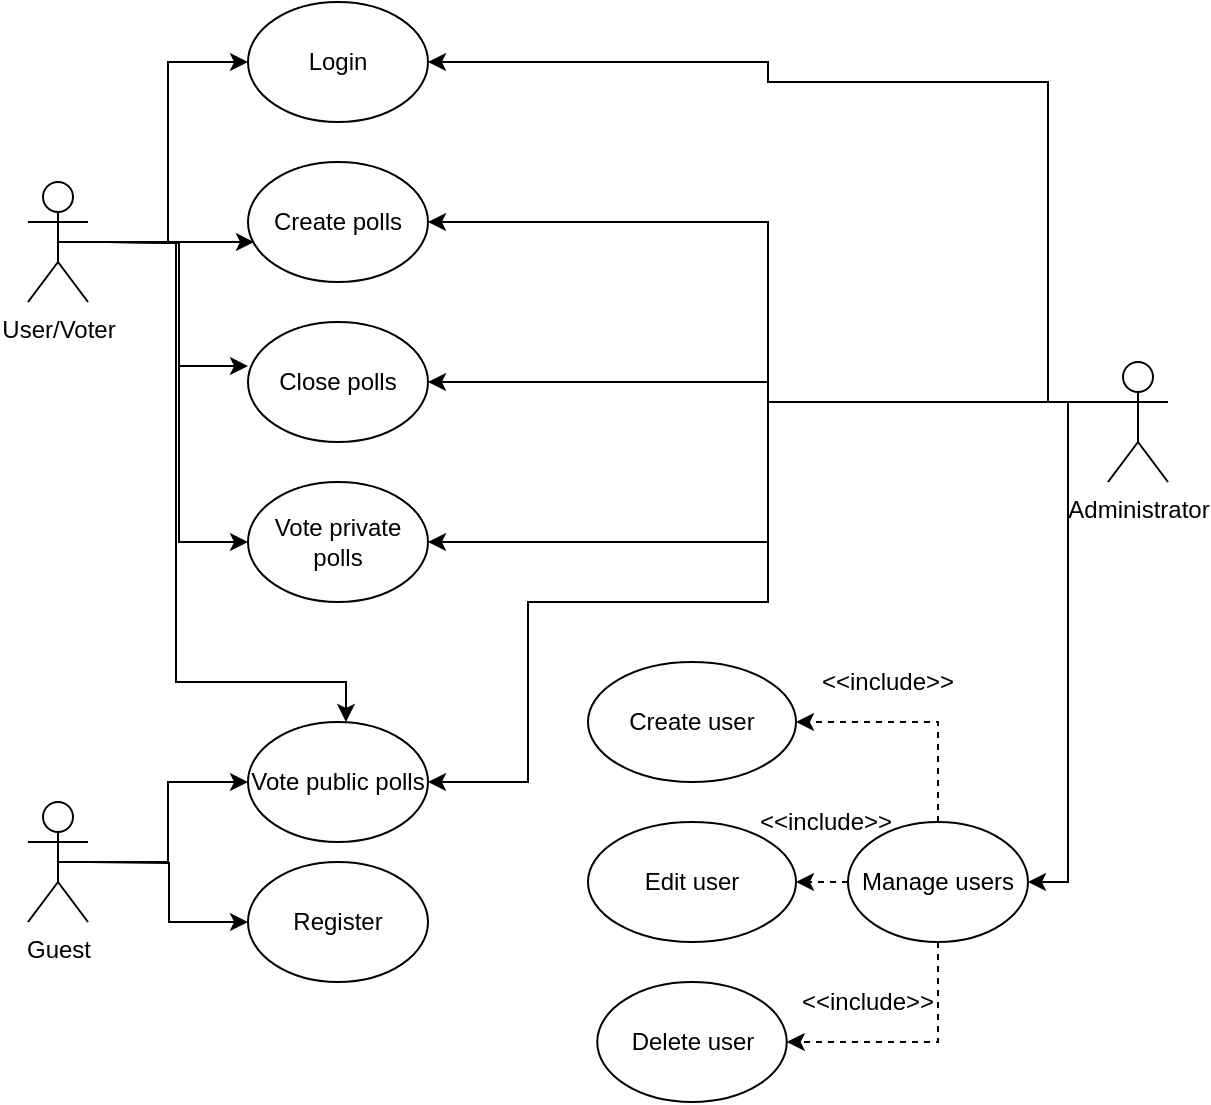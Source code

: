 <mxfile version="13.6.9" type="google"><diagram id="-ZjtS6gjc1SuAes6MkAO" name="Page-1"><mxGraphModel dx="946" dy="590" grid="1" gridSize="10" guides="1" tooltips="1" connect="1" arrows="1" fold="1" page="1" pageScale="1" pageWidth="827" pageHeight="1169" math="0" shadow="0"><root><mxCell id="0"/><mxCell id="1" parent="0"/><mxCell id="IsQ_zeZgU_FJPywSF7nE-23" style="edgeStyle=orthogonalEdgeStyle;rounded=0;orthogonalLoop=1;jettySize=auto;html=1;entryX=0;entryY=0.5;entryDx=0;entryDy=0;" parent="1" target="IsQ_zeZgU_FJPywSF7nE-4" edge="1"><mxGeometry relative="1" as="geometry"><mxPoint x="220" y="140" as="sourcePoint"/><Array as="points"><mxPoint x="220" y="140"/><mxPoint x="260" y="140"/><mxPoint x="260" y="50"/></Array></mxGeometry></mxCell><mxCell id="IsQ_zeZgU_FJPywSF7nE-24" style="edgeStyle=orthogonalEdgeStyle;rounded=0;orthogonalLoop=1;jettySize=auto;html=1;exitX=0.5;exitY=0.5;exitDx=0;exitDy=0;exitPerimeter=0;entryX=0.033;entryY=0.667;entryDx=0;entryDy=0;entryPerimeter=0;" parent="1" source="IsQ_zeZgU_FJPywSF7nE-1" target="IsQ_zeZgU_FJPywSF7nE-5" edge="1"><mxGeometry relative="1" as="geometry"/></mxCell><mxCell id="IsQ_zeZgU_FJPywSF7nE-25" style="edgeStyle=orthogonalEdgeStyle;rounded=0;orthogonalLoop=1;jettySize=auto;html=1;entryX=0;entryY=0.367;entryDx=0;entryDy=0;entryPerimeter=0;" parent="1" target="IsQ_zeZgU_FJPywSF7nE-8" edge="1"><mxGeometry relative="1" as="geometry"><mxPoint x="230" y="140" as="sourcePoint"/></mxGeometry></mxCell><mxCell id="IsQ_zeZgU_FJPywSF7nE-26" style="edgeStyle=orthogonalEdgeStyle;rounded=0;orthogonalLoop=1;jettySize=auto;html=1;entryX=0;entryY=0.5;entryDx=0;entryDy=0;" parent="1" target="IsQ_zeZgU_FJPywSF7nE-11" edge="1"><mxGeometry relative="1" as="geometry"><mxPoint x="230" y="140" as="sourcePoint"/></mxGeometry></mxCell><mxCell id="IsQ_zeZgU_FJPywSF7nE-34" style="edgeStyle=orthogonalEdgeStyle;rounded=0;orthogonalLoop=1;jettySize=auto;html=1;exitX=0.5;exitY=0.5;exitDx=0;exitDy=0;exitPerimeter=0;entryX=0.5;entryY=0;entryDx=0;entryDy=0;" parent="1" edge="1"><mxGeometry relative="1" as="geometry"><mxPoint x="209" y="140" as="sourcePoint"/><mxPoint x="349" y="380" as="targetPoint"/><Array as="points"><mxPoint x="264" y="140"/><mxPoint x="264" y="360"/><mxPoint x="349" y="360"/></Array></mxGeometry></mxCell><mxCell id="IsQ_zeZgU_FJPywSF7nE-1" value="User/Voter" style="shape=umlActor;verticalLabelPosition=bottom;verticalAlign=top;html=1;outlineConnect=0;" parent="1" vertex="1"><mxGeometry x="190" y="110" width="30" height="60" as="geometry"/></mxCell><mxCell id="IsQ_zeZgU_FJPywSF7nE-17" style="edgeStyle=orthogonalEdgeStyle;rounded=0;orthogonalLoop=1;jettySize=auto;html=1;exitX=0;exitY=0.333;exitDx=0;exitDy=0;exitPerimeter=0;entryX=1;entryY=0.5;entryDx=0;entryDy=0;" parent="1" source="IsQ_zeZgU_FJPywSF7nE-2" target="IsQ_zeZgU_FJPywSF7nE-12" edge="1"><mxGeometry relative="1" as="geometry"/></mxCell><mxCell id="IsQ_zeZgU_FJPywSF7nE-29" style="edgeStyle=orthogonalEdgeStyle;rounded=0;orthogonalLoop=1;jettySize=auto;html=1;entryX=1;entryY=0.5;entryDx=0;entryDy=0;" parent="1" target="IsQ_zeZgU_FJPywSF7nE-4" edge="1"><mxGeometry relative="1" as="geometry"><mxPoint x="720" y="220" as="sourcePoint"/><Array as="points"><mxPoint x="720" y="220"/><mxPoint x="700" y="220"/><mxPoint x="700" y="60"/><mxPoint x="560" y="60"/><mxPoint x="560" y="50"/></Array></mxGeometry></mxCell><mxCell id="IsQ_zeZgU_FJPywSF7nE-31" style="edgeStyle=orthogonalEdgeStyle;rounded=0;orthogonalLoop=1;jettySize=auto;html=1;exitX=0;exitY=0.333;exitDx=0;exitDy=0;exitPerimeter=0;entryX=1;entryY=0.5;entryDx=0;entryDy=0;" parent="1" source="IsQ_zeZgU_FJPywSF7nE-2" target="IsQ_zeZgU_FJPywSF7nE-5" edge="1"><mxGeometry relative="1" as="geometry"/></mxCell><mxCell id="IsQ_zeZgU_FJPywSF7nE-32" style="edgeStyle=orthogonalEdgeStyle;rounded=0;orthogonalLoop=1;jettySize=auto;html=1;exitX=0;exitY=0.333;exitDx=0;exitDy=0;exitPerimeter=0;entryX=1;entryY=0.5;entryDx=0;entryDy=0;" parent="1" source="IsQ_zeZgU_FJPywSF7nE-2" target="IsQ_zeZgU_FJPywSF7nE-8" edge="1"><mxGeometry relative="1" as="geometry"/></mxCell><mxCell id="IsQ_zeZgU_FJPywSF7nE-33" style="edgeStyle=orthogonalEdgeStyle;rounded=0;orthogonalLoop=1;jettySize=auto;html=1;exitX=0;exitY=0.333;exitDx=0;exitDy=0;exitPerimeter=0;entryX=1;entryY=0.5;entryDx=0;entryDy=0;" parent="1" source="IsQ_zeZgU_FJPywSF7nE-2" target="IsQ_zeZgU_FJPywSF7nE-11" edge="1"><mxGeometry relative="1" as="geometry"/></mxCell><mxCell id="IsQ_zeZgU_FJPywSF7nE-35" style="edgeStyle=orthogonalEdgeStyle;rounded=0;orthogonalLoop=1;jettySize=auto;html=1;exitX=0;exitY=0.333;exitDx=0;exitDy=0;exitPerimeter=0;entryX=1;entryY=0.5;entryDx=0;entryDy=0;" parent="1" source="IsQ_zeZgU_FJPywSF7nE-2" target="IsQ_zeZgU_FJPywSF7nE-9" edge="1"><mxGeometry relative="1" as="geometry"><Array as="points"><mxPoint x="560" y="220"/><mxPoint x="560" y="320"/><mxPoint x="440" y="320"/><mxPoint x="440" y="410"/></Array></mxGeometry></mxCell><mxCell id="IsQ_zeZgU_FJPywSF7nE-2" value="Administrator&lt;br&gt;" style="shape=umlActor;verticalLabelPosition=bottom;verticalAlign=top;html=1;outlineConnect=0;" parent="1" vertex="1"><mxGeometry x="730" y="200" width="30" height="60" as="geometry"/></mxCell><mxCell id="IsQ_zeZgU_FJPywSF7nE-27" style="edgeStyle=orthogonalEdgeStyle;rounded=0;orthogonalLoop=1;jettySize=auto;html=1;" parent="1" target="IsQ_zeZgU_FJPywSF7nE-6" edge="1"><mxGeometry relative="1" as="geometry"><mxPoint x="220" y="450" as="sourcePoint"/></mxGeometry></mxCell><mxCell id="IsQ_zeZgU_FJPywSF7nE-28" style="edgeStyle=orthogonalEdgeStyle;rounded=0;orthogonalLoop=1;jettySize=auto;html=1;exitX=0.5;exitY=0.5;exitDx=0;exitDy=0;exitPerimeter=0;" parent="1" source="IsQ_zeZgU_FJPywSF7nE-3" target="IsQ_zeZgU_FJPywSF7nE-9" edge="1"><mxGeometry relative="1" as="geometry"/></mxCell><mxCell id="IsQ_zeZgU_FJPywSF7nE-3" value="Guest&lt;br&gt;" style="shape=umlActor;verticalLabelPosition=bottom;verticalAlign=top;html=1;outlineConnect=0;" parent="1" vertex="1"><mxGeometry x="190" y="420" width="30" height="60" as="geometry"/></mxCell><mxCell id="IsQ_zeZgU_FJPywSF7nE-4" value="Login" style="ellipse;whiteSpace=wrap;html=1;" parent="1" vertex="1"><mxGeometry x="300" y="20" width="90" height="60" as="geometry"/></mxCell><mxCell id="IsQ_zeZgU_FJPywSF7nE-5" value="Create polls" style="ellipse;whiteSpace=wrap;html=1;" parent="1" vertex="1"><mxGeometry x="300" y="100" width="90" height="60" as="geometry"/></mxCell><mxCell id="IsQ_zeZgU_FJPywSF7nE-6" value="Register" style="ellipse;whiteSpace=wrap;html=1;" parent="1" vertex="1"><mxGeometry x="300" y="450" width="90" height="60" as="geometry"/></mxCell><mxCell id="IsQ_zeZgU_FJPywSF7nE-8" value="Close polls" style="ellipse;whiteSpace=wrap;html=1;" parent="1" vertex="1"><mxGeometry x="300" y="180" width="90" height="60" as="geometry"/></mxCell><mxCell id="IsQ_zeZgU_FJPywSF7nE-9" value="Vote public polls" style="ellipse;whiteSpace=wrap;html=1;" parent="1" vertex="1"><mxGeometry x="300" y="380" width="90" height="60" as="geometry"/></mxCell><mxCell id="IsQ_zeZgU_FJPywSF7nE-11" value="Vote private polls" style="ellipse;whiteSpace=wrap;html=1;" parent="1" vertex="1"><mxGeometry x="300" y="260" width="90" height="60" as="geometry"/></mxCell><mxCell id="IsQ_zeZgU_FJPywSF7nE-20" style="edgeStyle=orthogonalEdgeStyle;rounded=0;orthogonalLoop=1;jettySize=auto;html=1;exitX=0.5;exitY=0;exitDx=0;exitDy=0;entryX=1;entryY=0.5;entryDx=0;entryDy=0;dashed=1;" parent="1" source="IsQ_zeZgU_FJPywSF7nE-12" target="IsQ_zeZgU_FJPywSF7nE-14" edge="1"><mxGeometry relative="1" as="geometry"/></mxCell><mxCell id="IsQ_zeZgU_FJPywSF7nE-21" style="edgeStyle=orthogonalEdgeStyle;rounded=0;orthogonalLoop=1;jettySize=auto;html=1;exitX=0;exitY=0.5;exitDx=0;exitDy=0;entryX=1;entryY=0.5;entryDx=0;entryDy=0;dashed=1;" parent="1" source="IsQ_zeZgU_FJPywSF7nE-12" target="IsQ_zeZgU_FJPywSF7nE-15" edge="1"><mxGeometry relative="1" as="geometry"/></mxCell><mxCell id="IsQ_zeZgU_FJPywSF7nE-22" style="edgeStyle=orthogonalEdgeStyle;rounded=0;orthogonalLoop=1;jettySize=auto;html=1;exitX=0.5;exitY=1;exitDx=0;exitDy=0;entryX=1;entryY=0.5;entryDx=0;entryDy=0;dashed=1;" parent="1" source="IsQ_zeZgU_FJPywSF7nE-12" target="IsQ_zeZgU_FJPywSF7nE-13" edge="1"><mxGeometry relative="1" as="geometry"/></mxCell><mxCell id="IsQ_zeZgU_FJPywSF7nE-12" value="Manage users" style="ellipse;whiteSpace=wrap;html=1;" parent="1" vertex="1"><mxGeometry x="600" y="430" width="90" height="60" as="geometry"/></mxCell><mxCell id="IsQ_zeZgU_FJPywSF7nE-13" value="Delete user" style="ellipse;whiteSpace=wrap;html=1;" parent="1" vertex="1"><mxGeometry x="474.63" y="510" width="94.75" height="60" as="geometry"/></mxCell><mxCell id="IsQ_zeZgU_FJPywSF7nE-14" value="Create user" style="ellipse;whiteSpace=wrap;html=1;" parent="1" vertex="1"><mxGeometry x="470" y="350" width="104" height="60" as="geometry"/></mxCell><mxCell id="IsQ_zeZgU_FJPywSF7nE-15" value="Edit user" style="ellipse;whiteSpace=wrap;html=1;" parent="1" vertex="1"><mxGeometry x="470" y="430" width="104" height="60" as="geometry"/></mxCell><mxCell id="IsQ_zeZgU_FJPywSF7nE-36" value="&amp;lt;&amp;lt;include&amp;gt;&amp;gt;" style="text;html=1;strokeColor=none;fillColor=none;align=center;verticalAlign=middle;whiteSpace=wrap;rounded=0;" parent="1" vertex="1"><mxGeometry x="600" y="350" width="40" height="20" as="geometry"/></mxCell><mxCell id="IsQ_zeZgU_FJPywSF7nE-37" value="&amp;lt;&amp;lt;include&amp;gt;&amp;gt;" style="text;html=1;strokeColor=none;fillColor=none;align=center;verticalAlign=middle;whiteSpace=wrap;rounded=0;" parent="1" vertex="1"><mxGeometry x="590" y="510" width="40" height="20" as="geometry"/></mxCell><mxCell id="IsQ_zeZgU_FJPywSF7nE-38" value="&amp;lt;&amp;lt;include&amp;gt;&amp;gt;" style="text;html=1;strokeColor=none;fillColor=none;align=center;verticalAlign=middle;whiteSpace=wrap;rounded=0;" parent="1" vertex="1"><mxGeometry x="569.38" y="420" width="40" height="20" as="geometry"/></mxCell></root></mxGraphModel></diagram></mxfile>